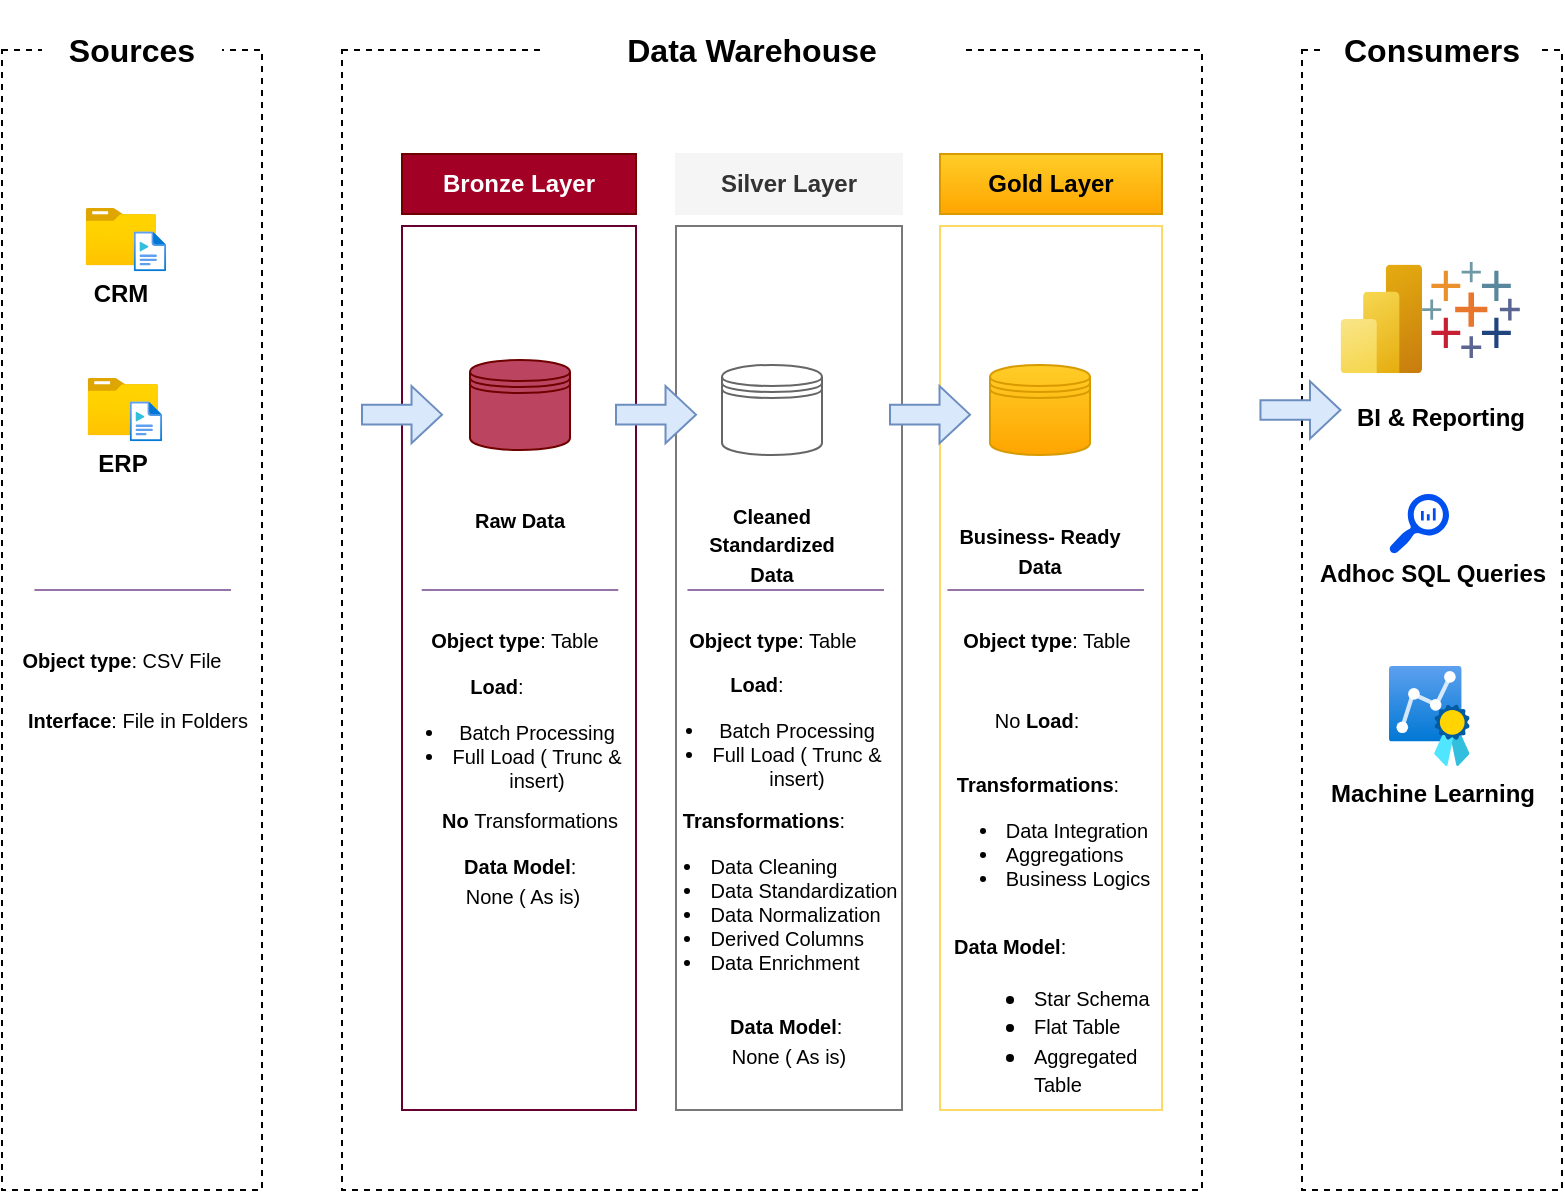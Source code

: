 <mxfile version="28.0.6">
  <diagram name="Page-1" id="nWLQT9hI24cluVNdj5tz">
    <mxGraphModel dx="1042" dy="674" grid="1" gridSize="10" guides="1" tooltips="1" connect="1" arrows="1" fold="1" page="1" pageScale="1" pageWidth="850" pageHeight="1100" math="0" shadow="0">
      <root>
        <mxCell id="0" />
        <mxCell id="1" parent="0" />
        <mxCell id="LJig0QiRJ6hkmt3Dd3uv-1" value="" style="rounded=0;whiteSpace=wrap;html=1;dashed=1;fillColor=none;movable=1;resizable=1;rotatable=1;deletable=1;editable=1;locked=0;connectable=1;" parent="1" vertex="1">
          <mxGeometry x="30" y="70" width="130" height="570" as="geometry" />
        </mxCell>
        <mxCell id="LJig0QiRJ6hkmt3Dd3uv-2" value="&lt;font style=&quot;font-size: 16px;&quot;&gt;&lt;b&gt;Sources&lt;/b&gt;&lt;/font&gt;" style="rounded=0;whiteSpace=wrap;html=1;strokeColor=none;" parent="1" vertex="1">
          <mxGeometry x="50" y="45" width="90" height="50" as="geometry" />
        </mxCell>
        <mxCell id="LJig0QiRJ6hkmt3Dd3uv-3" value="" style="rounded=0;whiteSpace=wrap;html=1;fillColor=none;dashed=1;movable=0;resizable=0;rotatable=0;deletable=0;editable=0;locked=1;connectable=0;" parent="1" vertex="1">
          <mxGeometry x="200" y="70" width="430" height="570" as="geometry" />
        </mxCell>
        <mxCell id="LJig0QiRJ6hkmt3Dd3uv-4" value="" style="rounded=0;whiteSpace=wrap;html=1;dashed=1;fillColor=none;movable=1;resizable=1;rotatable=1;deletable=1;editable=1;locked=0;connectable=1;" parent="1" vertex="1">
          <mxGeometry x="680" y="70" width="130" height="570" as="geometry" />
        </mxCell>
        <mxCell id="LJig0QiRJ6hkmt3Dd3uv-5" value="&lt;font style=&quot;font-size: 16px;&quot;&gt;&lt;b&gt;Consumers&lt;/b&gt;&lt;/font&gt;" style="rounded=0;whiteSpace=wrap;html=1;strokeColor=none;" parent="1" vertex="1">
          <mxGeometry x="690" y="45" width="110" height="50" as="geometry" />
        </mxCell>
        <mxCell id="LJig0QiRJ6hkmt3Dd3uv-7" value="&lt;font style=&quot;font-size: 16px;&quot;&gt;&lt;b&gt;Data Warehouse&lt;/b&gt;&lt;/font&gt;" style="rounded=0;whiteSpace=wrap;html=1;strokeColor=none;" parent="1" vertex="1">
          <mxGeometry x="300" y="50" width="210" height="40" as="geometry" />
        </mxCell>
        <mxCell id="LJig0QiRJ6hkmt3Dd3uv-8" value="&lt;b&gt;Bronze Layer&lt;/b&gt;" style="rounded=0;whiteSpace=wrap;html=1;fillColor=#a20025;strokeColor=#6F0000;fontColor=#ffffff;" parent="1" vertex="1">
          <mxGeometry x="230" y="122" width="117" height="30" as="geometry" />
        </mxCell>
        <mxCell id="LJig0QiRJ6hkmt3Dd3uv-9" value="" style="rounded=0;whiteSpace=wrap;html=1;fillColor=none;strokeColor=#660033;" parent="1" vertex="1">
          <mxGeometry x="230" y="158" width="117" height="442" as="geometry" />
        </mxCell>
        <mxCell id="LJig0QiRJ6hkmt3Dd3uv-11" value="&lt;b&gt;Silver Layer&lt;/b&gt;" style="rounded=0;whiteSpace=wrap;html=1;fillColor=#f5f5f5;strokeColor=light-dark(#f5f5f5, #959595);fontColor=#333333;" parent="1" vertex="1">
          <mxGeometry x="367" y="122" width="113" height="30" as="geometry" />
        </mxCell>
        <mxCell id="LJig0QiRJ6hkmt3Dd3uv-12" value="" style="rounded=0;whiteSpace=wrap;html=1;fillColor=none;strokeColor=#797979;" parent="1" vertex="1">
          <mxGeometry x="367" y="158" width="113" height="442" as="geometry" />
        </mxCell>
        <mxCell id="LJig0QiRJ6hkmt3Dd3uv-13" value="&lt;b&gt;Gold Layer&lt;/b&gt;" style="rounded=0;whiteSpace=wrap;html=1;fillColor=#ffcd28;strokeColor=#d79b00;gradientColor=#ffa500;" parent="1" vertex="1">
          <mxGeometry x="499" y="122" width="111" height="30" as="geometry" />
        </mxCell>
        <mxCell id="LJig0QiRJ6hkmt3Dd3uv-14" value="" style="rounded=0;whiteSpace=wrap;html=1;fillColor=none;strokeColor=#FFD966;" parent="1" vertex="1">
          <mxGeometry x="499" y="158" width="111" height="442" as="geometry" />
        </mxCell>
        <mxCell id="LJig0QiRJ6hkmt3Dd3uv-15" value="&lt;b&gt;CRM&lt;/b&gt;" style="image;aspect=fixed;html=1;points=[];align=center;fontSize=12;image=img/lib/azure2/general/Folder_Blank.svg;" parent="1" vertex="1">
          <mxGeometry x="71.81" y="149" width="35.29" height="28.64" as="geometry" />
        </mxCell>
        <mxCell id="LJig0QiRJ6hkmt3Dd3uv-16" value="" style="image;aspect=fixed;html=1;points=[];align=center;fontSize=12;image=img/lib/azure2/general/Media_File.svg;" parent="1" vertex="1">
          <mxGeometry x="95.85" y="160.64" width="16.25" height="20" as="geometry" />
        </mxCell>
        <mxCell id="LJig0QiRJ6hkmt3Dd3uv-19" value="&lt;b&gt;ERP&lt;/b&gt;" style="image;aspect=fixed;html=1;points=[];align=center;fontSize=12;image=img/lib/azure2/general/Folder_Blank.svg;" parent="1" vertex="1">
          <mxGeometry x="72.81" y="234" width="35.29" height="28.64" as="geometry" />
        </mxCell>
        <mxCell id="LJig0QiRJ6hkmt3Dd3uv-20" value="" style="image;aspect=fixed;html=1;points=[];align=center;fontSize=12;image=img/lib/azure2/general/Media_File.svg;" parent="1" vertex="1">
          <mxGeometry x="93.85" y="245.64" width="16.25" height="20" as="geometry" />
        </mxCell>
        <mxCell id="LJig0QiRJ6hkmt3Dd3uv-24" value="" style="endArrow=none;html=1;rounded=0;fillColor=#e1d5e7;strokeColor=#9673a6;" parent="1" edge="1">
          <mxGeometry width="50" height="50" relative="1" as="geometry">
            <mxPoint x="46.21" y="340" as="sourcePoint" />
            <mxPoint x="144.48" y="340" as="targetPoint" />
          </mxGeometry>
        </mxCell>
        <mxCell id="LJig0QiRJ6hkmt3Dd3uv-25" value="&lt;font style=&quot;font-size: 10px;&quot;&gt;&lt;b style=&quot;&quot;&gt;Object type&lt;/b&gt;: CSV File&lt;/font&gt;" style="text;html=1;align=center;verticalAlign=middle;whiteSpace=wrap;rounded=0;" parent="1" vertex="1">
          <mxGeometry x="30.45" y="360" width="120" height="30" as="geometry" />
        </mxCell>
        <mxCell id="LJig0QiRJ6hkmt3Dd3uv-26" value="&lt;font style=&quot;font-size: 10px;&quot;&gt;&lt;b style=&quot;&quot;&gt;Interface&lt;/b&gt;: File in Folders&lt;/font&gt;" style="text;html=1;align=center;verticalAlign=middle;whiteSpace=wrap;rounded=0;" parent="1" vertex="1">
          <mxGeometry x="38" y="390" width="120" height="30" as="geometry" />
        </mxCell>
        <mxCell id="LJig0QiRJ6hkmt3Dd3uv-27" value="" style="shape=datastore;whiteSpace=wrap;html=1;fillColor=#a20025;strokeColor=#6F0000;fontColor=#ffffff;fillOpacity=73;" parent="1" vertex="1">
          <mxGeometry x="264" y="225" width="50" height="45" as="geometry" />
        </mxCell>
        <mxCell id="LJig0QiRJ6hkmt3Dd3uv-28" value="" style="shape=datastore;whiteSpace=wrap;html=1;fillColor=none;strokeColor=#666666;fontColor=#333333;" parent="1" vertex="1">
          <mxGeometry x="390" y="227.5" width="50" height="45" as="geometry" />
        </mxCell>
        <mxCell id="LJig0QiRJ6hkmt3Dd3uv-29" value="" style="shape=datastore;whiteSpace=wrap;html=1;fillColor=#ffcd28;strokeColor=#d79b00;gradientColor=#ffa500;" parent="1" vertex="1">
          <mxGeometry x="524" y="227.5" width="50" height="45" as="geometry" />
        </mxCell>
        <mxCell id="LJig0QiRJ6hkmt3Dd3uv-31" value="" style="shape=singleArrow;whiteSpace=wrap;html=1;arrowWidth=0.344;arrowSize=0.381;fillColor=#dae8fc;strokeColor=#6c8ebf;" parent="1" vertex="1">
          <mxGeometry x="210" y="238" width="40" height="28.64" as="geometry" />
        </mxCell>
        <mxCell id="LJig0QiRJ6hkmt3Dd3uv-32" value="" style="shape=singleArrow;whiteSpace=wrap;html=1;arrowWidth=0.344;arrowSize=0.381;fillColor=#dae8fc;strokeColor=#6c8ebf;" parent="1" vertex="1">
          <mxGeometry x="337" y="238" width="40" height="28.64" as="geometry" />
        </mxCell>
        <mxCell id="LJig0QiRJ6hkmt3Dd3uv-33" value="" style="shape=singleArrow;whiteSpace=wrap;html=1;arrowWidth=0.344;arrowSize=0.381;fillColor=#dae8fc;strokeColor=#6c8ebf;" parent="1" vertex="1">
          <mxGeometry x="474" y="238" width="40" height="28.64" as="geometry" />
        </mxCell>
        <mxCell id="smuFCh-GOMz9ZFpeUhQm-2" value="&lt;font style=&quot;font-size: 10px;&quot;&gt;&lt;b&gt;Raw Data&lt;/b&gt;&lt;/font&gt;" style="text;html=1;align=center;verticalAlign=middle;whiteSpace=wrap;rounded=0;" parent="1" vertex="1">
          <mxGeometry x="259" y="290" width="60" height="30" as="geometry" />
        </mxCell>
        <mxCell id="smuFCh-GOMz9ZFpeUhQm-3" value="&lt;font style=&quot;font-size: 10px;&quot;&gt;&lt;b&gt;Cleaned Standardized Data&lt;/b&gt;&lt;/font&gt;" style="text;html=1;align=center;verticalAlign=middle;whiteSpace=wrap;rounded=0;" parent="1" vertex="1">
          <mxGeometry x="385" y="297" width="60" height="40" as="geometry" />
        </mxCell>
        <mxCell id="smuFCh-GOMz9ZFpeUhQm-4" value="&lt;font style=&quot;font-size: 10px;&quot;&gt;&lt;b&gt;Business- Ready Data&lt;/b&gt;&lt;/font&gt;" style="text;html=1;align=center;verticalAlign=middle;whiteSpace=wrap;rounded=0;" parent="1" vertex="1">
          <mxGeometry x="499" y="300" width="100" height="40" as="geometry" />
        </mxCell>
        <mxCell id="smuFCh-GOMz9ZFpeUhQm-5" value="&lt;font style=&quot;font-size: 10px;&quot;&gt;&lt;b style=&quot;&quot;&gt;Object type&lt;/b&gt;: Table&lt;/font&gt;" style="text;html=1;align=center;verticalAlign=middle;whiteSpace=wrap;rounded=0;" parent="1" vertex="1">
          <mxGeometry x="240" y="350" width="93" height="30" as="geometry" />
        </mxCell>
        <mxCell id="smuFCh-GOMz9ZFpeUhQm-6" value="" style="endArrow=none;html=1;rounded=0;fillColor=#e1d5e7;strokeColor=#9673a6;" parent="1" edge="1">
          <mxGeometry width="50" height="50" relative="1" as="geometry">
            <mxPoint x="239.86" y="340" as="sourcePoint" />
            <mxPoint x="338.13" y="340" as="targetPoint" />
          </mxGeometry>
        </mxCell>
        <mxCell id="smuFCh-GOMz9ZFpeUhQm-7" value="" style="endArrow=none;html=1;rounded=0;fillColor=#e1d5e7;strokeColor=#9673a6;" parent="1" edge="1">
          <mxGeometry width="50" height="50" relative="1" as="geometry">
            <mxPoint x="372.73" y="340" as="sourcePoint" />
            <mxPoint x="471" y="340" as="targetPoint" />
          </mxGeometry>
        </mxCell>
        <mxCell id="smuFCh-GOMz9ZFpeUhQm-8" value="" style="endArrow=none;html=1;rounded=0;fillColor=#e1d5e7;strokeColor=#9673a6;" parent="1" edge="1">
          <mxGeometry width="50" height="50" relative="1" as="geometry">
            <mxPoint x="502.73" y="340" as="sourcePoint" />
            <mxPoint x="601" y="340" as="targetPoint" />
          </mxGeometry>
        </mxCell>
        <mxCell id="smuFCh-GOMz9ZFpeUhQm-10" value="&lt;font style=&quot;font-size: 10px;&quot;&gt;&lt;b style=&quot;&quot;&gt;Object type&lt;/b&gt;: Table&lt;/font&gt;" style="text;html=1;align=center;verticalAlign=middle;whiteSpace=wrap;rounded=0;" parent="1" vertex="1">
          <mxGeometry x="369" y="350" width="93" height="30" as="geometry" />
        </mxCell>
        <mxCell id="smuFCh-GOMz9ZFpeUhQm-11" value="&lt;font style=&quot;font-size: 10px;&quot;&gt;&lt;b style=&quot;&quot;&gt;Load&lt;/b&gt;: &lt;br&gt;&lt;ul&gt;&lt;li&gt;Batch Processing&lt;/li&gt;&lt;li&gt;Full Load ( Trunc &amp;amp; insert)&lt;/li&gt;&lt;/ul&gt;&lt;/font&gt;" style="text;html=1;align=center;verticalAlign=middle;whiteSpace=wrap;rounded=0;" parent="1" vertex="1">
          <mxGeometry x="343.5" y="400" width="126.5" height="30" as="geometry" />
        </mxCell>
        <mxCell id="smuFCh-GOMz9ZFpeUhQm-14" value="&lt;font style=&quot;font-size: 10px;&quot;&gt;&lt;b style=&quot;&quot;&gt;Data Model&lt;/b&gt;:&amp;nbsp;&lt;/font&gt;&lt;div&gt;&lt;font style=&quot;font-size: 10px;&quot;&gt;None ( As is)&lt;/font&gt;&lt;/div&gt;" style="text;html=1;align=center;verticalAlign=middle;whiteSpace=wrap;rounded=0;" parent="1" vertex="1">
          <mxGeometry x="377" y="550" width="93" height="30" as="geometry" />
        </mxCell>
        <mxCell id="smuFCh-GOMz9ZFpeUhQm-15" value="&lt;font style=&quot;font-size: 10px;&quot;&gt;&lt;b style=&quot;&quot;&gt;Load&lt;/b&gt;: &lt;br&gt;&lt;ul&gt;&lt;li&gt;Batch Processing&lt;/li&gt;&lt;li&gt;Full Load ( Trunc &amp;amp; insert)&lt;/li&gt;&lt;/ul&gt;&lt;/font&gt;" style="text;html=1;align=center;verticalAlign=middle;whiteSpace=wrap;rounded=0;" parent="1" vertex="1">
          <mxGeometry x="213.5" y="401" width="126.5" height="30" as="geometry" />
        </mxCell>
        <mxCell id="smuFCh-GOMz9ZFpeUhQm-16" value="&lt;font style=&quot;font-size: 10px;&quot;&gt;&lt;b style=&quot;&quot;&gt;Data Model&lt;/b&gt;:&amp;nbsp;&lt;/font&gt;&lt;div&gt;&lt;font style=&quot;font-size: 10px;&quot;&gt;None ( As is)&lt;/font&gt;&lt;/div&gt;" style="text;html=1;align=center;verticalAlign=middle;whiteSpace=wrap;rounded=0;" parent="1" vertex="1">
          <mxGeometry x="243.5" y="470" width="93" height="30" as="geometry" />
        </mxCell>
        <mxCell id="smuFCh-GOMz9ZFpeUhQm-17" value="&lt;font style=&quot;font-size: 10px;&quot;&gt;&lt;b style=&quot;&quot;&gt;No &lt;/b&gt;Transformations&lt;/font&gt;" style="text;html=1;align=center;verticalAlign=middle;whiteSpace=wrap;rounded=0;" parent="1" vertex="1">
          <mxGeometry x="234" y="440" width="120" height="30" as="geometry" />
        </mxCell>
        <mxCell id="smuFCh-GOMz9ZFpeUhQm-18" value="&lt;font style=&quot;font-size: 10px;&quot;&gt;&lt;b style=&quot;&quot;&gt;Transformations&lt;/b&gt;: &lt;br&gt;&lt;div style=&quot;text-align: left;&quot;&gt;&lt;ul&gt;&lt;li&gt;&lt;span style=&quot;background-color: transparent; color: light-dark(rgb(0, 0, 0), rgb(255, 255, 255));&quot;&gt;Data Cleaning&lt;/span&gt;&lt;/li&gt;&lt;li&gt;&lt;span style=&quot;background-color: transparent; color: light-dark(rgb(0, 0, 0), rgb(255, 255, 255));&quot;&gt;Data Standardization&lt;/span&gt;&lt;/li&gt;&lt;li&gt;&lt;span style=&quot;background-color: transparent; color: light-dark(rgb(0, 0, 0), rgb(255, 255, 255));&quot;&gt;Data Normalization&lt;/span&gt;&lt;/li&gt;&lt;li&gt;&lt;span style=&quot;background-color: transparent; color: light-dark(rgb(0, 0, 0), rgb(255, 255, 255));&quot;&gt;Derived Columns&lt;/span&gt;&lt;/li&gt;&lt;li&gt;&lt;span style=&quot;background-color: transparent; color: light-dark(rgb(0, 0, 0), rgb(255, 255, 255));&quot;&gt;Data Enrichment&lt;/span&gt;&lt;/li&gt;&lt;/ul&gt;&lt;/div&gt;&lt;/font&gt;" style="text;html=1;align=center;verticalAlign=middle;whiteSpace=wrap;rounded=0;" parent="1" vertex="1">
          <mxGeometry x="342.5" y="480" width="136.25" height="30" as="geometry" />
        </mxCell>
        <mxCell id="smuFCh-GOMz9ZFpeUhQm-19" value="&lt;font style=&quot;font-size: 10px;&quot;&gt;&lt;b style=&quot;&quot;&gt;Object type&lt;/b&gt;: Table&lt;/font&gt;" style="text;html=1;align=center;verticalAlign=middle;whiteSpace=wrap;rounded=0;" parent="1" vertex="1">
          <mxGeometry x="506" y="350" width="93" height="30" as="geometry" />
        </mxCell>
        <mxCell id="smuFCh-GOMz9ZFpeUhQm-20" value="&lt;font style=&quot;font-size: 10px;&quot;&gt;No &lt;b style=&quot;&quot;&gt;Load&lt;/b&gt;:&lt;/font&gt;" style="text;html=1;align=center;verticalAlign=middle;whiteSpace=wrap;rounded=0;" parent="1" vertex="1">
          <mxGeometry x="483.5" y="390" width="126.5" height="30" as="geometry" />
        </mxCell>
        <mxCell id="smuFCh-GOMz9ZFpeUhQm-21" value="&lt;font style=&quot;font-size: 10px;&quot;&gt;&lt;b style=&quot;&quot;&gt;Transformations&lt;/b&gt;: &lt;br&gt;&lt;div style=&quot;text-align: left;&quot;&gt;&lt;ul&gt;&lt;li&gt;Data Integration&lt;/li&gt;&lt;li&gt;Aggregations&lt;/li&gt;&lt;li&gt;Business Logics&lt;/li&gt;&lt;/ul&gt;&lt;/div&gt;&lt;/font&gt;" style="text;html=1;align=center;verticalAlign=middle;whiteSpace=wrap;rounded=0;" parent="1" vertex="1">
          <mxGeometry x="480" y="450" width="136.25" height="30" as="geometry" />
        </mxCell>
        <mxCell id="smuFCh-GOMz9ZFpeUhQm-22" value="&lt;font style=&quot;font-size: 10px;&quot;&gt;&lt;b style=&quot;&quot;&gt;Data Model&lt;/b&gt;:&amp;nbsp;&lt;/font&gt;&lt;div&gt;&lt;ul&gt;&lt;li&gt;&lt;font style=&quot;font-size: 10px;&quot;&gt;Star Schema&lt;/font&gt;&lt;/li&gt;&lt;li&gt;&lt;font style=&quot;font-size: 10px;&quot;&gt;Flat Table&lt;/font&gt;&lt;/li&gt;&lt;li&gt;&lt;font style=&quot;font-size: 10px;&quot;&gt;Aggregated Table&lt;/font&gt;&lt;/li&gt;&lt;/ul&gt;&lt;/div&gt;" style="text;html=1;align=left;verticalAlign=middle;whiteSpace=wrap;rounded=0;" parent="1" vertex="1">
          <mxGeometry x="504.25" y="543" width="112" height="30" as="geometry" />
        </mxCell>
        <mxCell id="smuFCh-GOMz9ZFpeUhQm-23" value="" style="image;aspect=fixed;html=1;points=[];align=center;fontSize=12;image=img/lib/azure2/analytics/Power_BI_Embedded.svg;" parent="1" vertex="1">
          <mxGeometry x="699.23" y="177.28" width="40.77" height="54.36" as="geometry" />
        </mxCell>
        <mxCell id="smuFCh-GOMz9ZFpeUhQm-24" value="" style="verticalLabelPosition=bottom;aspect=fixed;html=1;shape=mxgraph.salesforce.analytics;" parent="1" vertex="1">
          <mxGeometry x="740" y="176" width="48.98" height="48" as="geometry" />
        </mxCell>
        <mxCell id="smuFCh-GOMz9ZFpeUhQm-25" value="&lt;font style=&quot;font-size: 12px;&quot;&gt;BI &amp;amp; Reporting&lt;/font&gt;" style="text;strokeColor=none;fillColor=none;html=1;fontSize=24;fontStyle=1;verticalAlign=middle;align=center;" parent="1" vertex="1">
          <mxGeometry x="699.23" y="250" width="100" as="geometry" />
        </mxCell>
        <mxCell id="smuFCh-GOMz9ZFpeUhQm-27" value="" style="sketch=0;pointerEvents=1;shadow=0;dashed=0;html=1;strokeColor=none;labelPosition=center;verticalLabelPosition=bottom;verticalAlign=top;align=center;fillColor=#0050ef;shape=mxgraph.mscae.oms.log_search;fontColor=#ffffff;" parent="1" vertex="1">
          <mxGeometry x="723.5" y="292" width="30" height="30" as="geometry" />
        </mxCell>
        <mxCell id="smuFCh-GOMz9ZFpeUhQm-28" value="&lt;font style=&quot;font-size: 12px;&quot;&gt;Adhoc SQL Queries&lt;/font&gt;" style="text;strokeColor=none;fillColor=none;html=1;fontSize=24;fontStyle=1;verticalAlign=middle;align=center;" parent="1" vertex="1">
          <mxGeometry x="687.5" y="308" width="115" height="40" as="geometry" />
        </mxCell>
        <mxCell id="smuFCh-GOMz9ZFpeUhQm-29" value="" style="image;aspect=fixed;html=1;points=[];align=center;fontSize=12;image=img/lib/azure2/compute/Metrics_Advisor.svg;" parent="1" vertex="1">
          <mxGeometry x="723.5" y="378" width="40.29" height="50" as="geometry" />
        </mxCell>
        <mxCell id="smuFCh-GOMz9ZFpeUhQm-30" value="&lt;font style=&quot;font-size: 12px;&quot;&gt;Machine Learning&lt;/font&gt;" style="text;strokeColor=none;fillColor=none;html=1;fontSize=24;fontStyle=1;verticalAlign=middle;align=center;" parent="1" vertex="1">
          <mxGeometry x="687.5" y="418" width="115" height="40" as="geometry" />
        </mxCell>
        <mxCell id="QeHIF13l58VBDUYwM4YO-1" value="" style="shape=singleArrow;whiteSpace=wrap;html=1;arrowWidth=0.344;arrowSize=0.381;fillColor=#dae8fc;strokeColor=#6c8ebf;" vertex="1" parent="1">
          <mxGeometry x="659.23" y="235.68" width="40" height="28.64" as="geometry" />
        </mxCell>
      </root>
    </mxGraphModel>
  </diagram>
</mxfile>
